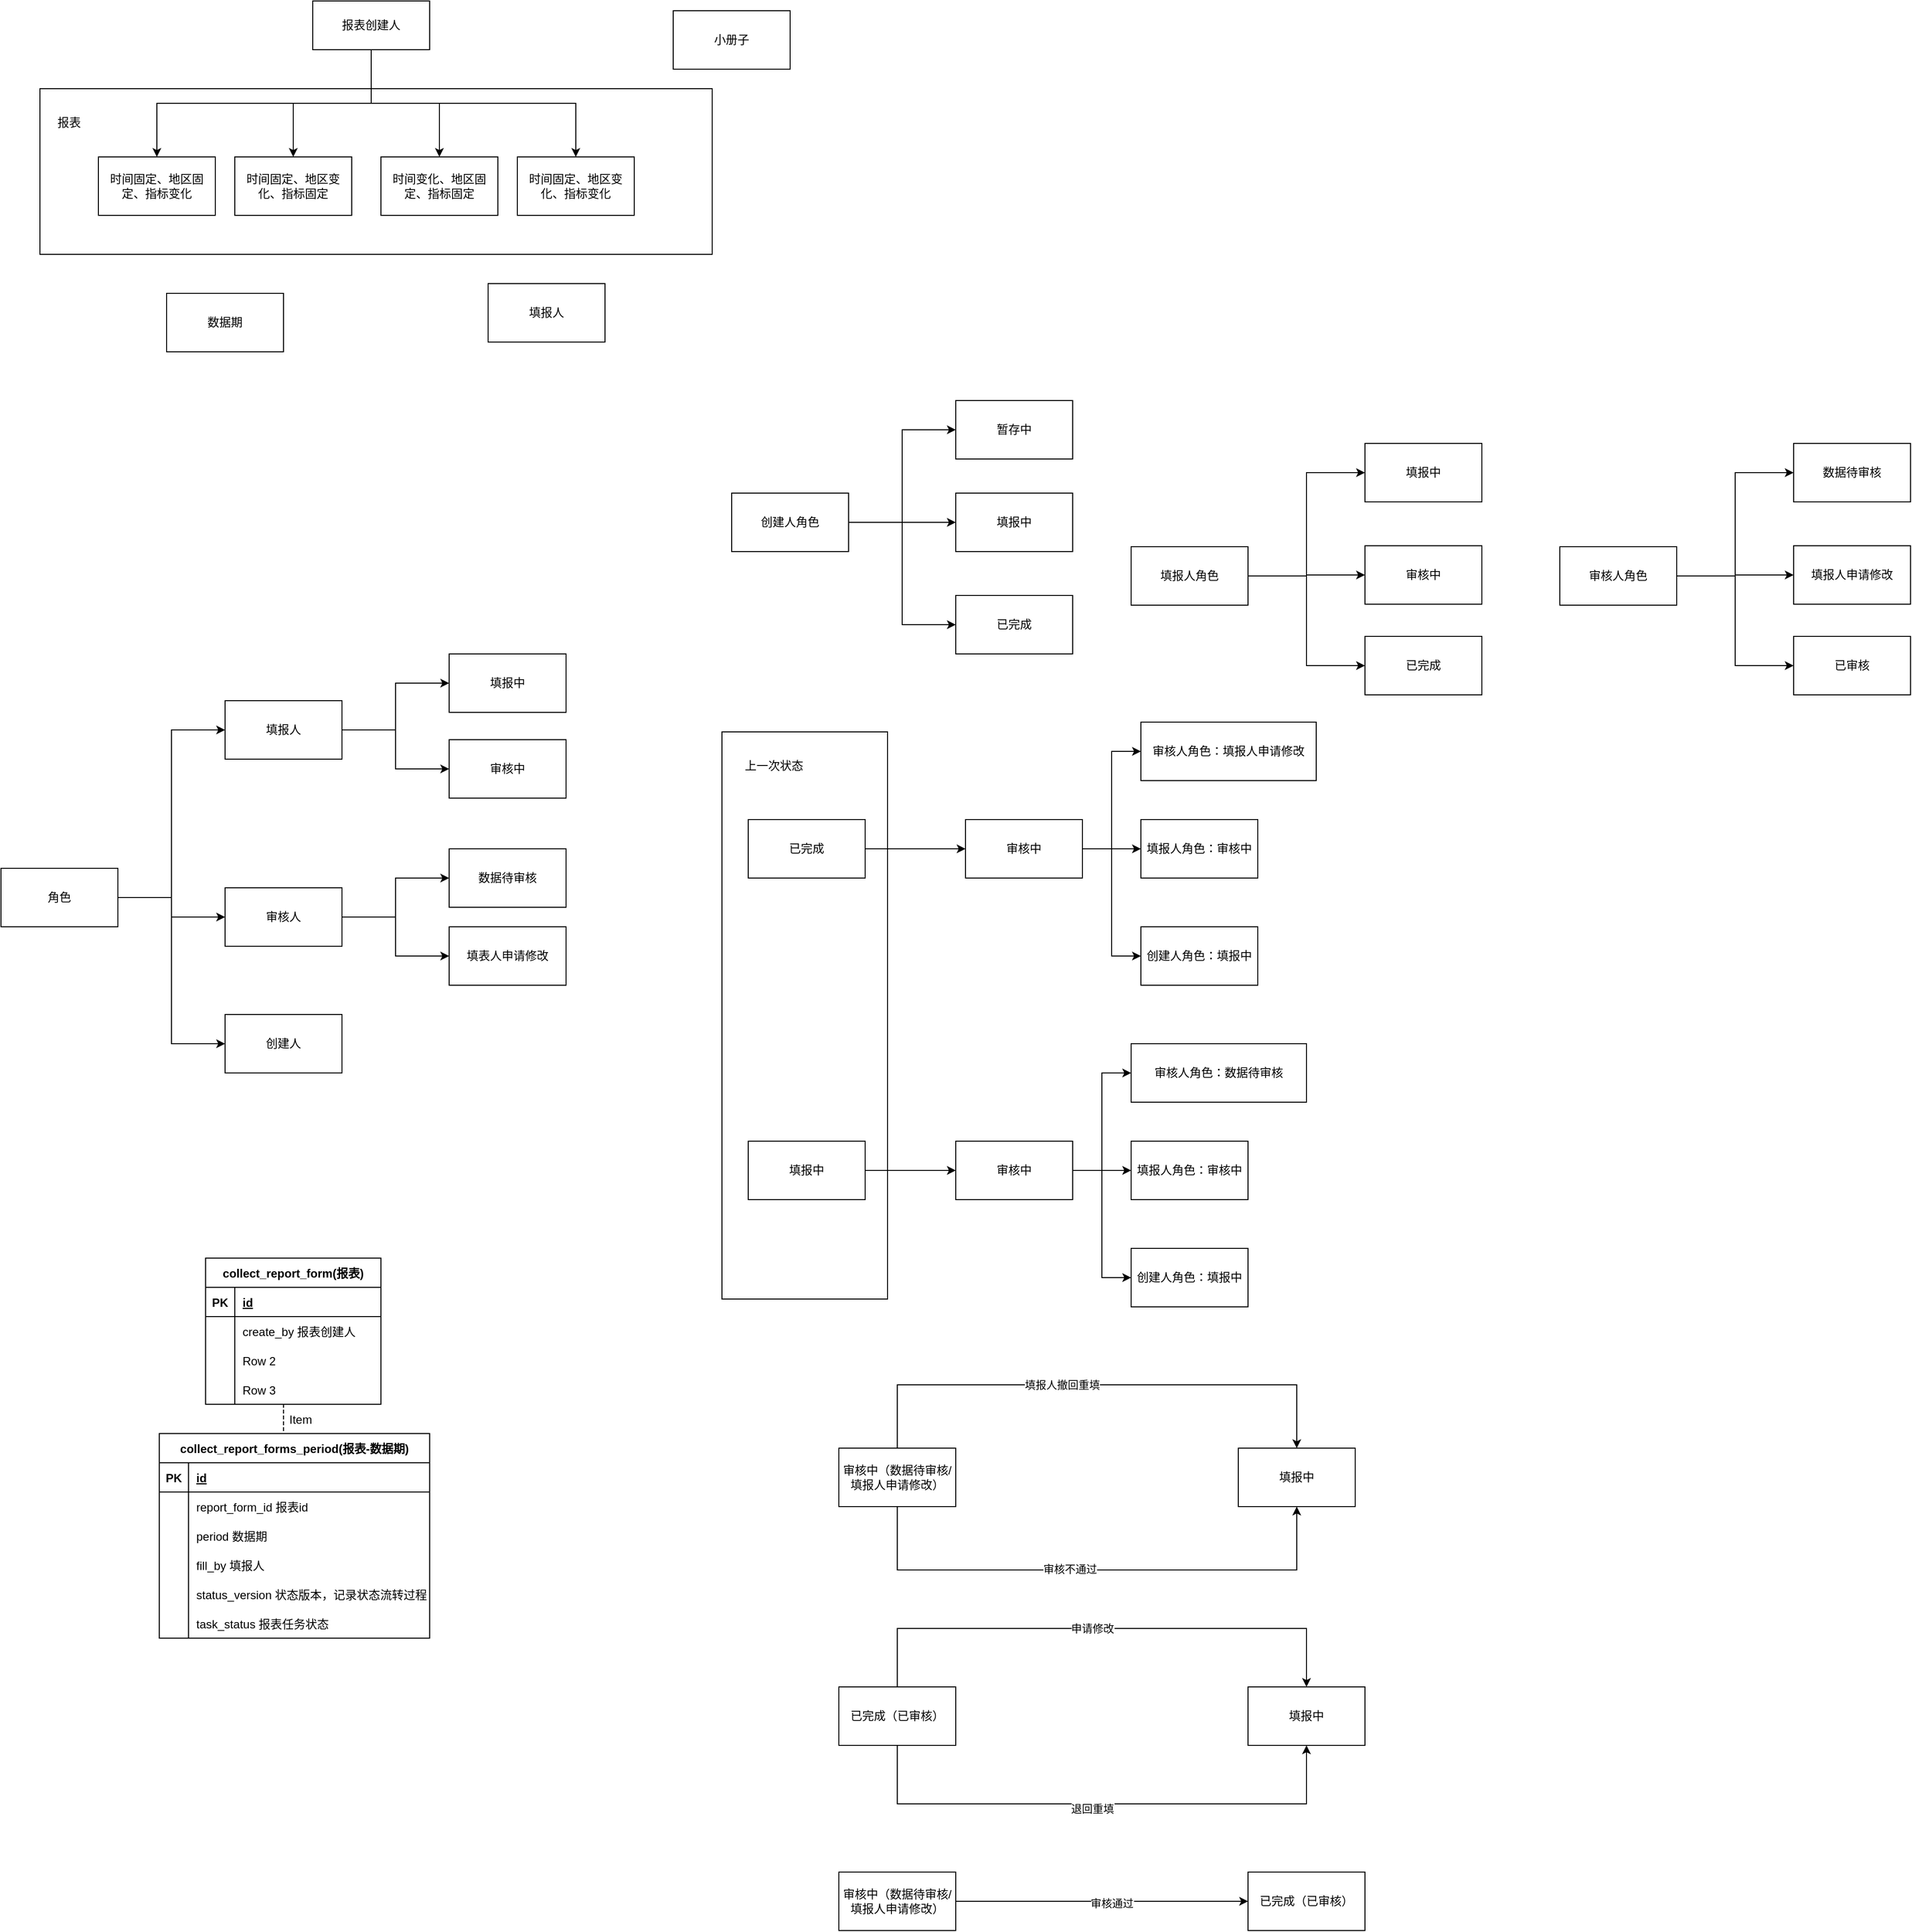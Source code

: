 <mxfile version="20.8.20" type="github">
  <diagram name="第 1 页" id="AC_TTOxGXO4v10tNwgSs">
    <mxGraphModel dx="1687" dy="833" grid="1" gridSize="10" guides="1" tooltips="1" connect="1" arrows="1" fold="1" page="1" pageScale="1" pageWidth="827" pageHeight="1169" math="0" shadow="0">
      <root>
        <mxCell id="0" />
        <mxCell id="1" parent="0" />
        <mxCell id="hjIrBYZglyVShjirUx6y-81" value="" style="rounded=0;whiteSpace=wrap;html=1;" vertex="1" parent="1">
          <mxGeometry x="750" y="800" width="170" height="582" as="geometry" />
        </mxCell>
        <mxCell id="hjIrBYZglyVShjirUx6y-15" value="" style="rounded=0;whiteSpace=wrap;html=1;" vertex="1" parent="1">
          <mxGeometry x="50" y="140" width="690" height="170" as="geometry" />
        </mxCell>
        <mxCell id="hjIrBYZglyVShjirUx6y-1" value="时间固定、地区固定、指标变化" style="rounded=0;whiteSpace=wrap;html=1;" vertex="1" parent="1">
          <mxGeometry x="110" y="210" width="120" height="60" as="geometry" />
        </mxCell>
        <mxCell id="hjIrBYZglyVShjirUx6y-2" value="填报人" style="rounded=0;whiteSpace=wrap;html=1;" vertex="1" parent="1">
          <mxGeometry x="510" y="340" width="120" height="60" as="geometry" />
        </mxCell>
        <mxCell id="hjIrBYZglyVShjirUx6y-3" value="数据期" style="rounded=0;whiteSpace=wrap;html=1;" vertex="1" parent="1">
          <mxGeometry x="180" y="350" width="120" height="60" as="geometry" />
        </mxCell>
        <mxCell id="hjIrBYZglyVShjirUx6y-4" value="小册子" style="rounded=0;whiteSpace=wrap;html=1;" vertex="1" parent="1">
          <mxGeometry x="700" y="60" width="120" height="60" as="geometry" />
        </mxCell>
        <mxCell id="hjIrBYZglyVShjirUx6y-6" style="edgeStyle=orthogonalEdgeStyle;rounded=0;orthogonalLoop=1;jettySize=auto;html=1;exitX=0.5;exitY=1;exitDx=0;exitDy=0;entryX=0.5;entryY=0;entryDx=0;entryDy=0;startArrow=none;" edge="1" parent="1" source="hjIrBYZglyVShjirUx6y-5" target="hjIrBYZglyVShjirUx6y-1">
          <mxGeometry relative="1" as="geometry">
            <mxPoint x="350" y="160" as="sourcePoint" />
          </mxGeometry>
        </mxCell>
        <mxCell id="hjIrBYZglyVShjirUx6y-10" style="edgeStyle=orthogonalEdgeStyle;rounded=0;orthogonalLoop=1;jettySize=auto;html=1;exitX=0.5;exitY=1;exitDx=0;exitDy=0;" edge="1" parent="1" source="hjIrBYZglyVShjirUx6y-5" target="hjIrBYZglyVShjirUx6y-9">
          <mxGeometry relative="1" as="geometry" />
        </mxCell>
        <mxCell id="hjIrBYZglyVShjirUx6y-13" style="edgeStyle=orthogonalEdgeStyle;rounded=0;orthogonalLoop=1;jettySize=auto;html=1;exitX=0.5;exitY=1;exitDx=0;exitDy=0;entryX=0.5;entryY=0;entryDx=0;entryDy=0;" edge="1" parent="1" source="hjIrBYZglyVShjirUx6y-5" target="hjIrBYZglyVShjirUx6y-11">
          <mxGeometry relative="1" as="geometry" />
        </mxCell>
        <mxCell id="hjIrBYZglyVShjirUx6y-14" style="edgeStyle=orthogonalEdgeStyle;rounded=0;orthogonalLoop=1;jettySize=auto;html=1;exitX=0.5;exitY=1;exitDx=0;exitDy=0;" edge="1" parent="1" source="hjIrBYZglyVShjirUx6y-5" target="hjIrBYZglyVShjirUx6y-12">
          <mxGeometry relative="1" as="geometry" />
        </mxCell>
        <mxCell id="hjIrBYZglyVShjirUx6y-5" value="报表创建人" style="rounded=0;whiteSpace=wrap;html=1;" vertex="1" parent="1">
          <mxGeometry x="330" y="50" width="120" height="50" as="geometry" />
        </mxCell>
        <mxCell id="hjIrBYZglyVShjirUx6y-9" value="时间固定、地区变化、指标固定" style="rounded=0;whiteSpace=wrap;html=1;" vertex="1" parent="1">
          <mxGeometry x="250" y="210" width="120" height="60" as="geometry" />
        </mxCell>
        <mxCell id="hjIrBYZglyVShjirUx6y-11" value="时间变化、地区固定、指标固定" style="rounded=0;whiteSpace=wrap;html=1;" vertex="1" parent="1">
          <mxGeometry x="400" y="210" width="120" height="60" as="geometry" />
        </mxCell>
        <mxCell id="hjIrBYZglyVShjirUx6y-12" value="时间固定、地区变化、指标变化" style="rounded=0;whiteSpace=wrap;html=1;" vertex="1" parent="1">
          <mxGeometry x="540" y="210" width="120" height="60" as="geometry" />
        </mxCell>
        <mxCell id="hjIrBYZglyVShjirUx6y-16" value="报表" style="text;html=1;strokeColor=none;fillColor=none;align=center;verticalAlign=middle;whiteSpace=wrap;rounded=0;" vertex="1" parent="1">
          <mxGeometry x="50" y="160" width="60" height="30" as="geometry" />
        </mxCell>
        <mxCell id="hjIrBYZglyVShjirUx6y-28" style="edgeStyle=orthogonalEdgeStyle;rounded=0;orthogonalLoop=1;jettySize=auto;html=1;exitX=1;exitY=0.5;exitDx=0;exitDy=0;entryX=0;entryY=0.5;entryDx=0;entryDy=0;" edge="1" parent="1" source="hjIrBYZglyVShjirUx6y-17" target="hjIrBYZglyVShjirUx6y-26">
          <mxGeometry relative="1" as="geometry" />
        </mxCell>
        <mxCell id="hjIrBYZglyVShjirUx6y-29" style="edgeStyle=orthogonalEdgeStyle;rounded=0;orthogonalLoop=1;jettySize=auto;html=1;exitX=1;exitY=0.5;exitDx=0;exitDy=0;" edge="1" parent="1" source="hjIrBYZglyVShjirUx6y-17" target="hjIrBYZglyVShjirUx6y-27">
          <mxGeometry relative="1" as="geometry" />
        </mxCell>
        <mxCell id="hjIrBYZglyVShjirUx6y-17" value="填报人" style="rounded=0;whiteSpace=wrap;html=1;" vertex="1" parent="1">
          <mxGeometry x="240" y="768" width="120" height="60" as="geometry" />
        </mxCell>
        <mxCell id="hjIrBYZglyVShjirUx6y-20" style="edgeStyle=orthogonalEdgeStyle;rounded=0;orthogonalLoop=1;jettySize=auto;html=1;exitX=1;exitY=0.5;exitDx=0;exitDy=0;entryX=0;entryY=0.5;entryDx=0;entryDy=0;" edge="1" parent="1" source="hjIrBYZglyVShjirUx6y-19" target="hjIrBYZglyVShjirUx6y-17">
          <mxGeometry relative="1" as="geometry" />
        </mxCell>
        <mxCell id="hjIrBYZglyVShjirUx6y-21" style="edgeStyle=orthogonalEdgeStyle;rounded=0;orthogonalLoop=1;jettySize=auto;html=1;exitX=1;exitY=0.5;exitDx=0;exitDy=0;entryX=0;entryY=0.5;entryDx=0;entryDy=0;" edge="1" parent="1" source="hjIrBYZglyVShjirUx6y-19" target="hjIrBYZglyVShjirUx6y-22">
          <mxGeometry relative="1" as="geometry">
            <mxPoint x="240" y="880" as="targetPoint" />
          </mxGeometry>
        </mxCell>
        <mxCell id="hjIrBYZglyVShjirUx6y-24" style="edgeStyle=orthogonalEdgeStyle;rounded=0;orthogonalLoop=1;jettySize=auto;html=1;exitX=1;exitY=0.5;exitDx=0;exitDy=0;entryX=0;entryY=0.5;entryDx=0;entryDy=0;" edge="1" parent="1" source="hjIrBYZglyVShjirUx6y-19" target="hjIrBYZglyVShjirUx6y-23">
          <mxGeometry relative="1" as="geometry" />
        </mxCell>
        <mxCell id="hjIrBYZglyVShjirUx6y-19" value="角色" style="rounded=0;whiteSpace=wrap;html=1;" vertex="1" parent="1">
          <mxGeometry x="10" y="940" width="120" height="60" as="geometry" />
        </mxCell>
        <mxCell id="hjIrBYZglyVShjirUx6y-32" style="edgeStyle=orthogonalEdgeStyle;rounded=0;orthogonalLoop=1;jettySize=auto;html=1;exitX=1;exitY=0.5;exitDx=0;exitDy=0;entryX=0;entryY=0.5;entryDx=0;entryDy=0;" edge="1" parent="1" source="hjIrBYZglyVShjirUx6y-22" target="hjIrBYZglyVShjirUx6y-30">
          <mxGeometry relative="1" as="geometry" />
        </mxCell>
        <mxCell id="hjIrBYZglyVShjirUx6y-33" style="edgeStyle=orthogonalEdgeStyle;rounded=0;orthogonalLoop=1;jettySize=auto;html=1;exitX=1;exitY=0.5;exitDx=0;exitDy=0;entryX=0;entryY=0.5;entryDx=0;entryDy=0;" edge="1" parent="1" source="hjIrBYZglyVShjirUx6y-22" target="hjIrBYZglyVShjirUx6y-31">
          <mxGeometry relative="1" as="geometry" />
        </mxCell>
        <mxCell id="hjIrBYZglyVShjirUx6y-22" value="审核人" style="rounded=0;whiteSpace=wrap;html=1;" vertex="1" parent="1">
          <mxGeometry x="240" y="960" width="120" height="60" as="geometry" />
        </mxCell>
        <mxCell id="hjIrBYZglyVShjirUx6y-23" value="创建人" style="rounded=0;whiteSpace=wrap;html=1;" vertex="1" parent="1">
          <mxGeometry x="240" y="1090" width="120" height="60" as="geometry" />
        </mxCell>
        <mxCell id="hjIrBYZglyVShjirUx6y-26" value="填报中" style="rounded=0;whiteSpace=wrap;html=1;" vertex="1" parent="1">
          <mxGeometry x="470" y="720" width="120" height="60" as="geometry" />
        </mxCell>
        <mxCell id="hjIrBYZglyVShjirUx6y-27" value="审核中" style="rounded=0;whiteSpace=wrap;html=1;" vertex="1" parent="1">
          <mxGeometry x="470" y="808" width="120" height="60" as="geometry" />
        </mxCell>
        <mxCell id="hjIrBYZglyVShjirUx6y-30" value="数据待审核" style="rounded=0;whiteSpace=wrap;html=1;" vertex="1" parent="1">
          <mxGeometry x="470" y="920" width="120" height="60" as="geometry" />
        </mxCell>
        <mxCell id="hjIrBYZglyVShjirUx6y-31" value="填表人申请修改" style="rounded=0;whiteSpace=wrap;html=1;" vertex="1" parent="1">
          <mxGeometry x="470" y="1000" width="120" height="60" as="geometry" />
        </mxCell>
        <mxCell id="hjIrBYZglyVShjirUx6y-34" value="collect_report_form(报表)" style="shape=table;startSize=30;container=1;collapsible=1;childLayout=tableLayout;fixedRows=1;rowLines=0;fontStyle=1;align=center;resizeLast=1;" vertex="1" parent="1">
          <mxGeometry x="220" y="1340" width="180" height="150" as="geometry" />
        </mxCell>
        <mxCell id="hjIrBYZglyVShjirUx6y-35" value="" style="shape=tableRow;horizontal=0;startSize=0;swimlaneHead=0;swimlaneBody=0;fillColor=none;collapsible=0;dropTarget=0;points=[[0,0.5],[1,0.5]];portConstraint=eastwest;top=0;left=0;right=0;bottom=1;" vertex="1" parent="hjIrBYZglyVShjirUx6y-34">
          <mxGeometry y="30" width="180" height="30" as="geometry" />
        </mxCell>
        <mxCell id="hjIrBYZglyVShjirUx6y-36" value="PK" style="shape=partialRectangle;connectable=0;fillColor=none;top=0;left=0;bottom=0;right=0;fontStyle=1;overflow=hidden;" vertex="1" parent="hjIrBYZglyVShjirUx6y-35">
          <mxGeometry width="30" height="30" as="geometry">
            <mxRectangle width="30" height="30" as="alternateBounds" />
          </mxGeometry>
        </mxCell>
        <mxCell id="hjIrBYZglyVShjirUx6y-37" value="id" style="shape=partialRectangle;connectable=0;fillColor=none;top=0;left=0;bottom=0;right=0;align=left;spacingLeft=6;fontStyle=5;overflow=hidden;" vertex="1" parent="hjIrBYZglyVShjirUx6y-35">
          <mxGeometry x="30" width="150" height="30" as="geometry">
            <mxRectangle width="150" height="30" as="alternateBounds" />
          </mxGeometry>
        </mxCell>
        <mxCell id="hjIrBYZglyVShjirUx6y-38" value="" style="shape=tableRow;horizontal=0;startSize=0;swimlaneHead=0;swimlaneBody=0;fillColor=none;collapsible=0;dropTarget=0;points=[[0,0.5],[1,0.5]];portConstraint=eastwest;top=0;left=0;right=0;bottom=0;" vertex="1" parent="hjIrBYZglyVShjirUx6y-34">
          <mxGeometry y="60" width="180" height="30" as="geometry" />
        </mxCell>
        <mxCell id="hjIrBYZglyVShjirUx6y-39" value="" style="shape=partialRectangle;connectable=0;fillColor=none;top=0;left=0;bottom=0;right=0;editable=1;overflow=hidden;" vertex="1" parent="hjIrBYZglyVShjirUx6y-38">
          <mxGeometry width="30" height="30" as="geometry">
            <mxRectangle width="30" height="30" as="alternateBounds" />
          </mxGeometry>
        </mxCell>
        <mxCell id="hjIrBYZglyVShjirUx6y-40" value="create_by 报表创建人" style="shape=partialRectangle;connectable=0;fillColor=none;top=0;left=0;bottom=0;right=0;align=left;spacingLeft=6;overflow=hidden;" vertex="1" parent="hjIrBYZglyVShjirUx6y-38">
          <mxGeometry x="30" width="150" height="30" as="geometry">
            <mxRectangle width="150" height="30" as="alternateBounds" />
          </mxGeometry>
        </mxCell>
        <mxCell id="hjIrBYZglyVShjirUx6y-41" value="" style="shape=tableRow;horizontal=0;startSize=0;swimlaneHead=0;swimlaneBody=0;fillColor=none;collapsible=0;dropTarget=0;points=[[0,0.5],[1,0.5]];portConstraint=eastwest;top=0;left=0;right=0;bottom=0;" vertex="1" parent="hjIrBYZglyVShjirUx6y-34">
          <mxGeometry y="90" width="180" height="30" as="geometry" />
        </mxCell>
        <mxCell id="hjIrBYZglyVShjirUx6y-42" value="" style="shape=partialRectangle;connectable=0;fillColor=none;top=0;left=0;bottom=0;right=0;editable=1;overflow=hidden;" vertex="1" parent="hjIrBYZglyVShjirUx6y-41">
          <mxGeometry width="30" height="30" as="geometry">
            <mxRectangle width="30" height="30" as="alternateBounds" />
          </mxGeometry>
        </mxCell>
        <mxCell id="hjIrBYZglyVShjirUx6y-43" value="Row 2" style="shape=partialRectangle;connectable=0;fillColor=none;top=0;left=0;bottom=0;right=0;align=left;spacingLeft=6;overflow=hidden;" vertex="1" parent="hjIrBYZglyVShjirUx6y-41">
          <mxGeometry x="30" width="150" height="30" as="geometry">
            <mxRectangle width="150" height="30" as="alternateBounds" />
          </mxGeometry>
        </mxCell>
        <mxCell id="hjIrBYZglyVShjirUx6y-44" value="" style="shape=tableRow;horizontal=0;startSize=0;swimlaneHead=0;swimlaneBody=0;fillColor=none;collapsible=0;dropTarget=0;points=[[0,0.5],[1,0.5]];portConstraint=eastwest;top=0;left=0;right=0;bottom=0;" vertex="1" parent="hjIrBYZglyVShjirUx6y-34">
          <mxGeometry y="120" width="180" height="30" as="geometry" />
        </mxCell>
        <mxCell id="hjIrBYZglyVShjirUx6y-45" value="" style="shape=partialRectangle;connectable=0;fillColor=none;top=0;left=0;bottom=0;right=0;editable=1;overflow=hidden;" vertex="1" parent="hjIrBYZglyVShjirUx6y-44">
          <mxGeometry width="30" height="30" as="geometry">
            <mxRectangle width="30" height="30" as="alternateBounds" />
          </mxGeometry>
        </mxCell>
        <mxCell id="hjIrBYZglyVShjirUx6y-46" value="Row 3" style="shape=partialRectangle;connectable=0;fillColor=none;top=0;left=0;bottom=0;right=0;align=left;spacingLeft=6;overflow=hidden;" vertex="1" parent="hjIrBYZglyVShjirUx6y-44">
          <mxGeometry x="30" width="150" height="30" as="geometry">
            <mxRectangle width="150" height="30" as="alternateBounds" />
          </mxGeometry>
        </mxCell>
        <mxCell id="hjIrBYZglyVShjirUx6y-47" value="collect_report_forms_period(报表-数据期)" style="shape=table;startSize=30;container=1;collapsible=1;childLayout=tableLayout;fixedRows=1;rowLines=0;fontStyle=1;align=center;resizeLast=1;" vertex="1" parent="1">
          <mxGeometry x="172.5" y="1520" width="277.5" height="210" as="geometry" />
        </mxCell>
        <mxCell id="hjIrBYZglyVShjirUx6y-48" value="" style="shape=tableRow;horizontal=0;startSize=0;swimlaneHead=0;swimlaneBody=0;fillColor=none;collapsible=0;dropTarget=0;points=[[0,0.5],[1,0.5]];portConstraint=eastwest;top=0;left=0;right=0;bottom=1;" vertex="1" parent="hjIrBYZglyVShjirUx6y-47">
          <mxGeometry y="30" width="277.5" height="30" as="geometry" />
        </mxCell>
        <mxCell id="hjIrBYZglyVShjirUx6y-49" value="PK" style="shape=partialRectangle;connectable=0;fillColor=none;top=0;left=0;bottom=0;right=0;fontStyle=1;overflow=hidden;" vertex="1" parent="hjIrBYZglyVShjirUx6y-48">
          <mxGeometry width="30" height="30" as="geometry">
            <mxRectangle width="30" height="30" as="alternateBounds" />
          </mxGeometry>
        </mxCell>
        <mxCell id="hjIrBYZglyVShjirUx6y-50" value="id" style="shape=partialRectangle;connectable=0;fillColor=none;top=0;left=0;bottom=0;right=0;align=left;spacingLeft=6;fontStyle=5;overflow=hidden;" vertex="1" parent="hjIrBYZglyVShjirUx6y-48">
          <mxGeometry x="30" width="247.5" height="30" as="geometry">
            <mxRectangle width="247.5" height="30" as="alternateBounds" />
          </mxGeometry>
        </mxCell>
        <mxCell id="hjIrBYZglyVShjirUx6y-51" value="" style="shape=tableRow;horizontal=0;startSize=0;swimlaneHead=0;swimlaneBody=0;fillColor=none;collapsible=0;dropTarget=0;points=[[0,0.5],[1,0.5]];portConstraint=eastwest;top=0;left=0;right=0;bottom=0;" vertex="1" parent="hjIrBYZglyVShjirUx6y-47">
          <mxGeometry y="60" width="277.5" height="30" as="geometry" />
        </mxCell>
        <mxCell id="hjIrBYZglyVShjirUx6y-52" value="" style="shape=partialRectangle;connectable=0;fillColor=none;top=0;left=0;bottom=0;right=0;editable=1;overflow=hidden;" vertex="1" parent="hjIrBYZglyVShjirUx6y-51">
          <mxGeometry width="30" height="30" as="geometry">
            <mxRectangle width="30" height="30" as="alternateBounds" />
          </mxGeometry>
        </mxCell>
        <mxCell id="hjIrBYZglyVShjirUx6y-53" value="report_form_id 报表id" style="shape=partialRectangle;connectable=0;fillColor=none;top=0;left=0;bottom=0;right=0;align=left;spacingLeft=6;overflow=hidden;" vertex="1" parent="hjIrBYZglyVShjirUx6y-51">
          <mxGeometry x="30" width="247.5" height="30" as="geometry">
            <mxRectangle width="247.5" height="30" as="alternateBounds" />
          </mxGeometry>
        </mxCell>
        <mxCell id="hjIrBYZglyVShjirUx6y-54" value="" style="shape=tableRow;horizontal=0;startSize=0;swimlaneHead=0;swimlaneBody=0;fillColor=none;collapsible=0;dropTarget=0;points=[[0,0.5],[1,0.5]];portConstraint=eastwest;top=0;left=0;right=0;bottom=0;" vertex="1" parent="hjIrBYZglyVShjirUx6y-47">
          <mxGeometry y="90" width="277.5" height="30" as="geometry" />
        </mxCell>
        <mxCell id="hjIrBYZglyVShjirUx6y-55" value="" style="shape=partialRectangle;connectable=0;fillColor=none;top=0;left=0;bottom=0;right=0;editable=1;overflow=hidden;" vertex="1" parent="hjIrBYZglyVShjirUx6y-54">
          <mxGeometry width="30" height="30" as="geometry">
            <mxRectangle width="30" height="30" as="alternateBounds" />
          </mxGeometry>
        </mxCell>
        <mxCell id="hjIrBYZglyVShjirUx6y-56" value="period 数据期" style="shape=partialRectangle;connectable=0;fillColor=none;top=0;left=0;bottom=0;right=0;align=left;spacingLeft=6;overflow=hidden;" vertex="1" parent="hjIrBYZglyVShjirUx6y-54">
          <mxGeometry x="30" width="247.5" height="30" as="geometry">
            <mxRectangle width="247.5" height="30" as="alternateBounds" />
          </mxGeometry>
        </mxCell>
        <mxCell id="hjIrBYZglyVShjirUx6y-57" value="" style="shape=tableRow;horizontal=0;startSize=0;swimlaneHead=0;swimlaneBody=0;fillColor=none;collapsible=0;dropTarget=0;points=[[0,0.5],[1,0.5]];portConstraint=eastwest;top=0;left=0;right=0;bottom=0;" vertex="1" parent="hjIrBYZglyVShjirUx6y-47">
          <mxGeometry y="120" width="277.5" height="30" as="geometry" />
        </mxCell>
        <mxCell id="hjIrBYZglyVShjirUx6y-58" value="" style="shape=partialRectangle;connectable=0;fillColor=none;top=0;left=0;bottom=0;right=0;editable=1;overflow=hidden;" vertex="1" parent="hjIrBYZglyVShjirUx6y-57">
          <mxGeometry width="30" height="30" as="geometry">
            <mxRectangle width="30" height="30" as="alternateBounds" />
          </mxGeometry>
        </mxCell>
        <mxCell id="hjIrBYZglyVShjirUx6y-59" value="fill_by 填报人" style="shape=partialRectangle;connectable=0;fillColor=none;top=0;left=0;bottom=0;right=0;align=left;spacingLeft=6;overflow=hidden;" vertex="1" parent="hjIrBYZglyVShjirUx6y-57">
          <mxGeometry x="30" width="247.5" height="30" as="geometry">
            <mxRectangle width="247.5" height="30" as="alternateBounds" />
          </mxGeometry>
        </mxCell>
        <mxCell id="hjIrBYZglyVShjirUx6y-88" value="" style="shape=tableRow;horizontal=0;startSize=0;swimlaneHead=0;swimlaneBody=0;fillColor=none;collapsible=0;dropTarget=0;points=[[0,0.5],[1,0.5]];portConstraint=eastwest;top=0;left=0;right=0;bottom=0;" vertex="1" parent="hjIrBYZglyVShjirUx6y-47">
          <mxGeometry y="150" width="277.5" height="30" as="geometry" />
        </mxCell>
        <mxCell id="hjIrBYZglyVShjirUx6y-89" value="" style="shape=partialRectangle;connectable=0;fillColor=none;top=0;left=0;bottom=0;right=0;editable=1;overflow=hidden;" vertex="1" parent="hjIrBYZglyVShjirUx6y-88">
          <mxGeometry width="30" height="30" as="geometry">
            <mxRectangle width="30" height="30" as="alternateBounds" />
          </mxGeometry>
        </mxCell>
        <mxCell id="hjIrBYZglyVShjirUx6y-90" value="status_version 状态版本，记录状态流转过程" style="shape=partialRectangle;connectable=0;fillColor=none;top=0;left=0;bottom=0;right=0;align=left;spacingLeft=6;overflow=hidden;" vertex="1" parent="hjIrBYZglyVShjirUx6y-88">
          <mxGeometry x="30" width="247.5" height="30" as="geometry">
            <mxRectangle width="247.5" height="30" as="alternateBounds" />
          </mxGeometry>
        </mxCell>
        <mxCell id="hjIrBYZglyVShjirUx6y-91" value="" style="shape=tableRow;horizontal=0;startSize=0;swimlaneHead=0;swimlaneBody=0;fillColor=none;collapsible=0;dropTarget=0;points=[[0,0.5],[1,0.5]];portConstraint=eastwest;top=0;left=0;right=0;bottom=0;" vertex="1" parent="hjIrBYZglyVShjirUx6y-47">
          <mxGeometry y="180" width="277.5" height="30" as="geometry" />
        </mxCell>
        <mxCell id="hjIrBYZglyVShjirUx6y-92" value="" style="shape=partialRectangle;connectable=0;fillColor=none;top=0;left=0;bottom=0;right=0;editable=1;overflow=hidden;" vertex="1" parent="hjIrBYZglyVShjirUx6y-91">
          <mxGeometry width="30" height="30" as="geometry">
            <mxRectangle width="30" height="30" as="alternateBounds" />
          </mxGeometry>
        </mxCell>
        <mxCell id="hjIrBYZglyVShjirUx6y-93" value="task_status 报表任务状态" style="shape=partialRectangle;connectable=0;fillColor=none;top=0;left=0;bottom=0;right=0;align=left;spacingLeft=6;overflow=hidden;" vertex="1" parent="hjIrBYZglyVShjirUx6y-91">
          <mxGeometry x="30" width="247.5" height="30" as="geometry">
            <mxRectangle width="247.5" height="30" as="alternateBounds" />
          </mxGeometry>
        </mxCell>
        <mxCell id="hjIrBYZglyVShjirUx6y-60" value="Item" style="shape=partialRectangle;fillColor=none;align=left;verticalAlign=middle;strokeColor=none;spacingLeft=34;rotatable=0;points=[[0,0.5],[1,0.5]];portConstraint=eastwest;dropTarget=0;" vertex="1" parent="1">
          <mxGeometry x="270" y="1490" width="90" height="30" as="geometry" />
        </mxCell>
        <mxCell id="hjIrBYZglyVShjirUx6y-61" value="" style="shape=partialRectangle;top=0;left=0;bottom=0;fillColor=none;stokeWidth=1;dashed=1;align=left;verticalAlign=middle;spacingLeft=4;spacingRight=4;overflow=hidden;rotatable=0;points=[];portConstraint=eastwest;part=1;" vertex="1" connectable="0" parent="hjIrBYZglyVShjirUx6y-60">
          <mxGeometry width="30" height="30" as="geometry" />
        </mxCell>
        <mxCell id="hjIrBYZglyVShjirUx6y-65" style="edgeStyle=orthogonalEdgeStyle;rounded=0;orthogonalLoop=1;jettySize=auto;html=1;exitX=1;exitY=0.5;exitDx=0;exitDy=0;entryX=0;entryY=0.5;entryDx=0;entryDy=0;" edge="1" parent="1" source="hjIrBYZglyVShjirUx6y-62" target="hjIrBYZglyVShjirUx6y-63">
          <mxGeometry relative="1" as="geometry" />
        </mxCell>
        <mxCell id="hjIrBYZglyVShjirUx6y-66" style="edgeStyle=orthogonalEdgeStyle;rounded=0;orthogonalLoop=1;jettySize=auto;html=1;exitX=1;exitY=0.5;exitDx=0;exitDy=0;entryX=0;entryY=0.5;entryDx=0;entryDy=0;" edge="1" parent="1" source="hjIrBYZglyVShjirUx6y-62" target="hjIrBYZglyVShjirUx6y-64">
          <mxGeometry relative="1" as="geometry" />
        </mxCell>
        <mxCell id="hjIrBYZglyVShjirUx6y-68" style="edgeStyle=orthogonalEdgeStyle;rounded=0;orthogonalLoop=1;jettySize=auto;html=1;exitX=1;exitY=0.5;exitDx=0;exitDy=0;entryX=0;entryY=0.5;entryDx=0;entryDy=0;" edge="1" parent="1" source="hjIrBYZglyVShjirUx6y-62" target="hjIrBYZglyVShjirUx6y-67">
          <mxGeometry relative="1" as="geometry" />
        </mxCell>
        <mxCell id="hjIrBYZglyVShjirUx6y-62" value="审核中" style="rounded=0;whiteSpace=wrap;html=1;" vertex="1" parent="1">
          <mxGeometry x="1000" y="890" width="120" height="60" as="geometry" />
        </mxCell>
        <mxCell id="hjIrBYZglyVShjirUx6y-63" value="审核人角色：填报人申请修改" style="rounded=0;whiteSpace=wrap;html=1;" vertex="1" parent="1">
          <mxGeometry x="1180" y="790" width="180" height="60" as="geometry" />
        </mxCell>
        <mxCell id="hjIrBYZglyVShjirUx6y-64" value="填报人角色：审核中" style="rounded=0;whiteSpace=wrap;html=1;" vertex="1" parent="1">
          <mxGeometry x="1180" y="890" width="120" height="60" as="geometry" />
        </mxCell>
        <mxCell id="hjIrBYZglyVShjirUx6y-67" value="创建人角色：填报中" style="rounded=0;whiteSpace=wrap;html=1;" vertex="1" parent="1">
          <mxGeometry x="1180" y="1000" width="120" height="60" as="geometry" />
        </mxCell>
        <mxCell id="hjIrBYZglyVShjirUx6y-72" style="edgeStyle=orthogonalEdgeStyle;rounded=0;orthogonalLoop=1;jettySize=auto;html=1;exitX=1;exitY=0.5;exitDx=0;exitDy=0;entryX=0;entryY=0.5;entryDx=0;entryDy=0;" edge="1" parent="1" source="hjIrBYZglyVShjirUx6y-69" target="hjIrBYZglyVShjirUx6y-70">
          <mxGeometry relative="1" as="geometry" />
        </mxCell>
        <mxCell id="hjIrBYZglyVShjirUx6y-73" style="edgeStyle=orthogonalEdgeStyle;rounded=0;orthogonalLoop=1;jettySize=auto;html=1;exitX=1;exitY=0.5;exitDx=0;exitDy=0;entryX=0;entryY=0.5;entryDx=0;entryDy=0;" edge="1" parent="1" source="hjIrBYZglyVShjirUx6y-69" target="hjIrBYZglyVShjirUx6y-71">
          <mxGeometry relative="1" as="geometry" />
        </mxCell>
        <mxCell id="hjIrBYZglyVShjirUx6y-128" style="edgeStyle=orthogonalEdgeStyle;rounded=0;orthogonalLoop=1;jettySize=auto;html=1;exitX=1;exitY=0.5;exitDx=0;exitDy=0;entryX=0;entryY=0.5;entryDx=0;entryDy=0;" edge="1" parent="1" source="hjIrBYZglyVShjirUx6y-69" target="hjIrBYZglyVShjirUx6y-127">
          <mxGeometry relative="1" as="geometry" />
        </mxCell>
        <mxCell id="hjIrBYZglyVShjirUx6y-69" value="创建人角色" style="rounded=0;whiteSpace=wrap;html=1;" vertex="1" parent="1">
          <mxGeometry x="760" y="555" width="120" height="60" as="geometry" />
        </mxCell>
        <mxCell id="hjIrBYZglyVShjirUx6y-70" value="填报中" style="rounded=0;whiteSpace=wrap;html=1;" vertex="1" parent="1">
          <mxGeometry x="990" y="555" width="120" height="60" as="geometry" />
        </mxCell>
        <mxCell id="hjIrBYZglyVShjirUx6y-71" value="已完成" style="rounded=0;whiteSpace=wrap;html=1;" vertex="1" parent="1">
          <mxGeometry x="990" y="660" width="120" height="60" as="geometry" />
        </mxCell>
        <mxCell id="hjIrBYZglyVShjirUx6y-74" style="edgeStyle=orthogonalEdgeStyle;rounded=0;orthogonalLoop=1;jettySize=auto;html=1;exitX=1;exitY=0.5;exitDx=0;exitDy=0;entryX=0;entryY=0.5;entryDx=0;entryDy=0;" edge="1" parent="1" source="hjIrBYZglyVShjirUx6y-77" target="hjIrBYZglyVShjirUx6y-78">
          <mxGeometry relative="1" as="geometry" />
        </mxCell>
        <mxCell id="hjIrBYZglyVShjirUx6y-75" style="edgeStyle=orthogonalEdgeStyle;rounded=0;orthogonalLoop=1;jettySize=auto;html=1;exitX=1;exitY=0.5;exitDx=0;exitDy=0;entryX=0;entryY=0.5;entryDx=0;entryDy=0;" edge="1" parent="1" source="hjIrBYZglyVShjirUx6y-77" target="hjIrBYZglyVShjirUx6y-79">
          <mxGeometry relative="1" as="geometry" />
        </mxCell>
        <mxCell id="hjIrBYZglyVShjirUx6y-76" style="edgeStyle=orthogonalEdgeStyle;rounded=0;orthogonalLoop=1;jettySize=auto;html=1;exitX=1;exitY=0.5;exitDx=0;exitDy=0;entryX=0;entryY=0.5;entryDx=0;entryDy=0;" edge="1" parent="1" source="hjIrBYZglyVShjirUx6y-77" target="hjIrBYZglyVShjirUx6y-80">
          <mxGeometry relative="1" as="geometry" />
        </mxCell>
        <mxCell id="hjIrBYZglyVShjirUx6y-77" value="审核中" style="rounded=0;whiteSpace=wrap;html=1;" vertex="1" parent="1">
          <mxGeometry x="990" y="1220" width="120" height="60" as="geometry" />
        </mxCell>
        <mxCell id="hjIrBYZglyVShjirUx6y-78" value="审核人角色：数据待审核" style="rounded=0;whiteSpace=wrap;html=1;" vertex="1" parent="1">
          <mxGeometry x="1170" y="1120" width="180" height="60" as="geometry" />
        </mxCell>
        <mxCell id="hjIrBYZglyVShjirUx6y-79" value="填报人角色：审核中" style="rounded=0;whiteSpace=wrap;html=1;" vertex="1" parent="1">
          <mxGeometry x="1170" y="1220" width="120" height="60" as="geometry" />
        </mxCell>
        <mxCell id="hjIrBYZglyVShjirUx6y-80" value="创建人角色：填报中" style="rounded=0;whiteSpace=wrap;html=1;" vertex="1" parent="1">
          <mxGeometry x="1170" y="1330" width="120" height="60" as="geometry" />
        </mxCell>
        <mxCell id="hjIrBYZglyVShjirUx6y-83" style="edgeStyle=orthogonalEdgeStyle;rounded=0;orthogonalLoop=1;jettySize=auto;html=1;exitX=1;exitY=0.5;exitDx=0;exitDy=0;entryX=0;entryY=0.5;entryDx=0;entryDy=0;" edge="1" parent="1" source="hjIrBYZglyVShjirUx6y-82" target="hjIrBYZglyVShjirUx6y-62">
          <mxGeometry relative="1" as="geometry" />
        </mxCell>
        <mxCell id="hjIrBYZglyVShjirUx6y-82" value="已完成" style="rounded=0;whiteSpace=wrap;html=1;" vertex="1" parent="1">
          <mxGeometry x="777" y="890" width="120" height="60" as="geometry" />
        </mxCell>
        <mxCell id="hjIrBYZglyVShjirUx6y-84" value="上一次状态" style="text;html=1;strokeColor=none;fillColor=none;align=center;verticalAlign=middle;whiteSpace=wrap;rounded=0;" vertex="1" parent="1">
          <mxGeometry x="767" y="820" width="73" height="30" as="geometry" />
        </mxCell>
        <mxCell id="hjIrBYZglyVShjirUx6y-86" style="edgeStyle=orthogonalEdgeStyle;rounded=0;orthogonalLoop=1;jettySize=auto;html=1;exitX=1;exitY=0.5;exitDx=0;exitDy=0;entryX=0;entryY=0.5;entryDx=0;entryDy=0;" edge="1" parent="1" source="hjIrBYZglyVShjirUx6y-85" target="hjIrBYZglyVShjirUx6y-77">
          <mxGeometry relative="1" as="geometry" />
        </mxCell>
        <mxCell id="hjIrBYZglyVShjirUx6y-85" value="填报中" style="rounded=0;whiteSpace=wrap;html=1;" vertex="1" parent="1">
          <mxGeometry x="777" y="1220" width="120" height="60" as="geometry" />
        </mxCell>
        <mxCell id="hjIrBYZglyVShjirUx6y-97" style="edgeStyle=orthogonalEdgeStyle;rounded=0;orthogonalLoop=1;jettySize=auto;html=1;exitX=0.5;exitY=0;exitDx=0;exitDy=0;entryX=0.5;entryY=0;entryDx=0;entryDy=0;" edge="1" parent="1" source="hjIrBYZglyVShjirUx6y-94" target="hjIrBYZglyVShjirUx6y-95">
          <mxGeometry relative="1" as="geometry">
            <Array as="points">
              <mxPoint x="930" y="1470" />
              <mxPoint x="1340" y="1470" />
            </Array>
          </mxGeometry>
        </mxCell>
        <mxCell id="hjIrBYZglyVShjirUx6y-98" value="填报人撤回重填" style="edgeLabel;html=1;align=center;verticalAlign=middle;resizable=0;points=[];" vertex="1" connectable="0" parent="hjIrBYZglyVShjirUx6y-97">
          <mxGeometry x="-0.168" y="-4" relative="1" as="geometry">
            <mxPoint x="9" y="-4" as="offset" />
          </mxGeometry>
        </mxCell>
        <mxCell id="hjIrBYZglyVShjirUx6y-116" style="edgeStyle=orthogonalEdgeStyle;rounded=0;orthogonalLoop=1;jettySize=auto;html=1;exitX=0.5;exitY=1;exitDx=0;exitDy=0;entryX=0.5;entryY=1;entryDx=0;entryDy=0;" edge="1" parent="1" source="hjIrBYZglyVShjirUx6y-94" target="hjIrBYZglyVShjirUx6y-95">
          <mxGeometry relative="1" as="geometry">
            <Array as="points">
              <mxPoint x="930" y="1660" />
              <mxPoint x="1340" y="1660" />
            </Array>
          </mxGeometry>
        </mxCell>
        <mxCell id="hjIrBYZglyVShjirUx6y-117" value="审核不通过" style="edgeLabel;html=1;align=center;verticalAlign=middle;resizable=0;points=[];" vertex="1" connectable="0" parent="hjIrBYZglyVShjirUx6y-116">
          <mxGeometry x="-0.103" y="1" relative="1" as="geometry">
            <mxPoint as="offset" />
          </mxGeometry>
        </mxCell>
        <mxCell id="hjIrBYZglyVShjirUx6y-94" value="审核中（数据待审核/填报人申请修改）" style="rounded=0;whiteSpace=wrap;html=1;" vertex="1" parent="1">
          <mxGeometry x="870" y="1535" width="120" height="60" as="geometry" />
        </mxCell>
        <mxCell id="hjIrBYZglyVShjirUx6y-95" value="填报中" style="rounded=0;whiteSpace=wrap;html=1;" vertex="1" parent="1">
          <mxGeometry x="1280" y="1535" width="120" height="60" as="geometry" />
        </mxCell>
        <mxCell id="hjIrBYZglyVShjirUx6y-119" style="edgeStyle=orthogonalEdgeStyle;rounded=0;orthogonalLoop=1;jettySize=auto;html=1;exitX=0.5;exitY=0;exitDx=0;exitDy=0;entryX=0.5;entryY=0;entryDx=0;entryDy=0;" edge="1" parent="1" source="hjIrBYZglyVShjirUx6y-101" target="hjIrBYZglyVShjirUx6y-118">
          <mxGeometry relative="1" as="geometry">
            <Array as="points">
              <mxPoint x="930" y="1720" />
              <mxPoint x="1350" y="1720" />
            </Array>
          </mxGeometry>
        </mxCell>
        <mxCell id="hjIrBYZglyVShjirUx6y-120" value="申请修改" style="edgeLabel;html=1;align=center;verticalAlign=middle;resizable=0;points=[];" vertex="1" connectable="0" parent="hjIrBYZglyVShjirUx6y-119">
          <mxGeometry x="0.067" relative="1" as="geometry">
            <mxPoint x="-28" as="offset" />
          </mxGeometry>
        </mxCell>
        <mxCell id="hjIrBYZglyVShjirUx6y-121" style="edgeStyle=orthogonalEdgeStyle;rounded=0;orthogonalLoop=1;jettySize=auto;html=1;exitX=0.5;exitY=1;exitDx=0;exitDy=0;entryX=0.5;entryY=1;entryDx=0;entryDy=0;" edge="1" parent="1" source="hjIrBYZglyVShjirUx6y-101" target="hjIrBYZglyVShjirUx6y-118">
          <mxGeometry relative="1" as="geometry">
            <Array as="points">
              <mxPoint x="930" y="1900" />
              <mxPoint x="1350" y="1900" />
            </Array>
          </mxGeometry>
        </mxCell>
        <mxCell id="hjIrBYZglyVShjirUx6y-122" value="退回重填" style="edgeLabel;html=1;align=center;verticalAlign=middle;resizable=0;points=[];" vertex="1" connectable="0" parent="hjIrBYZglyVShjirUx6y-121">
          <mxGeometry x="-0.118" y="-5" relative="1" as="geometry">
            <mxPoint x="22" as="offset" />
          </mxGeometry>
        </mxCell>
        <mxCell id="hjIrBYZglyVShjirUx6y-101" value="已完成（已审核）" style="rounded=0;whiteSpace=wrap;html=1;" vertex="1" parent="1">
          <mxGeometry x="870" y="1780" width="120" height="60" as="geometry" />
        </mxCell>
        <mxCell id="hjIrBYZglyVShjirUx6y-102" style="edgeStyle=orthogonalEdgeStyle;rounded=0;orthogonalLoop=1;jettySize=auto;html=1;exitX=1;exitY=0.5;exitDx=0;exitDy=0;entryX=0;entryY=0.5;entryDx=0;entryDy=0;" edge="1" parent="1" source="hjIrBYZglyVShjirUx6y-104" target="hjIrBYZglyVShjirUx6y-105">
          <mxGeometry relative="1" as="geometry" />
        </mxCell>
        <mxCell id="hjIrBYZglyVShjirUx6y-103" style="edgeStyle=orthogonalEdgeStyle;rounded=0;orthogonalLoop=1;jettySize=auto;html=1;exitX=1;exitY=0.5;exitDx=0;exitDy=0;entryX=0;entryY=0.5;entryDx=0;entryDy=0;" edge="1" parent="1" source="hjIrBYZglyVShjirUx6y-104" target="hjIrBYZglyVShjirUx6y-106">
          <mxGeometry relative="1" as="geometry" />
        </mxCell>
        <mxCell id="hjIrBYZglyVShjirUx6y-108" style="edgeStyle=orthogonalEdgeStyle;rounded=0;orthogonalLoop=1;jettySize=auto;html=1;exitX=1;exitY=0.5;exitDx=0;exitDy=0;entryX=0;entryY=0.5;entryDx=0;entryDy=0;" edge="1" parent="1" source="hjIrBYZglyVShjirUx6y-104" target="hjIrBYZglyVShjirUx6y-107">
          <mxGeometry relative="1" as="geometry" />
        </mxCell>
        <mxCell id="hjIrBYZglyVShjirUx6y-104" value="填报人角色" style="rounded=0;whiteSpace=wrap;html=1;" vertex="1" parent="1">
          <mxGeometry x="1170" y="610" width="120" height="60" as="geometry" />
        </mxCell>
        <mxCell id="hjIrBYZglyVShjirUx6y-105" value="填报中" style="rounded=0;whiteSpace=wrap;html=1;" vertex="1" parent="1">
          <mxGeometry x="1410" y="504" width="120" height="60" as="geometry" />
        </mxCell>
        <mxCell id="hjIrBYZglyVShjirUx6y-106" value="审核中" style="rounded=0;whiteSpace=wrap;html=1;" vertex="1" parent="1">
          <mxGeometry x="1410" y="609" width="120" height="60" as="geometry" />
        </mxCell>
        <mxCell id="hjIrBYZglyVShjirUx6y-107" value="已完成" style="rounded=0;whiteSpace=wrap;html=1;" vertex="1" parent="1">
          <mxGeometry x="1410" y="702" width="120" height="60" as="geometry" />
        </mxCell>
        <mxCell id="hjIrBYZglyVShjirUx6y-109" style="edgeStyle=orthogonalEdgeStyle;rounded=0;orthogonalLoop=1;jettySize=auto;html=1;exitX=1;exitY=0.5;exitDx=0;exitDy=0;entryX=0;entryY=0.5;entryDx=0;entryDy=0;" edge="1" parent="1" source="hjIrBYZglyVShjirUx6y-112" target="hjIrBYZglyVShjirUx6y-113">
          <mxGeometry relative="1" as="geometry" />
        </mxCell>
        <mxCell id="hjIrBYZglyVShjirUx6y-110" style="edgeStyle=orthogonalEdgeStyle;rounded=0;orthogonalLoop=1;jettySize=auto;html=1;exitX=1;exitY=0.5;exitDx=0;exitDy=0;entryX=0;entryY=0.5;entryDx=0;entryDy=0;" edge="1" parent="1" source="hjIrBYZglyVShjirUx6y-112" target="hjIrBYZglyVShjirUx6y-114">
          <mxGeometry relative="1" as="geometry" />
        </mxCell>
        <mxCell id="hjIrBYZglyVShjirUx6y-111" style="edgeStyle=orthogonalEdgeStyle;rounded=0;orthogonalLoop=1;jettySize=auto;html=1;exitX=1;exitY=0.5;exitDx=0;exitDy=0;entryX=0;entryY=0.5;entryDx=0;entryDy=0;" edge="1" parent="1" source="hjIrBYZglyVShjirUx6y-112" target="hjIrBYZglyVShjirUx6y-115">
          <mxGeometry relative="1" as="geometry" />
        </mxCell>
        <mxCell id="hjIrBYZglyVShjirUx6y-112" value="审核人角色" style="rounded=0;whiteSpace=wrap;html=1;" vertex="1" parent="1">
          <mxGeometry x="1610" y="610" width="120" height="60" as="geometry" />
        </mxCell>
        <mxCell id="hjIrBYZglyVShjirUx6y-113" value="数据待审核" style="rounded=0;whiteSpace=wrap;html=1;" vertex="1" parent="1">
          <mxGeometry x="1850" y="504" width="120" height="60" as="geometry" />
        </mxCell>
        <mxCell id="hjIrBYZglyVShjirUx6y-114" value="填报人申请修改" style="rounded=0;whiteSpace=wrap;html=1;" vertex="1" parent="1">
          <mxGeometry x="1850" y="609" width="120" height="60" as="geometry" />
        </mxCell>
        <mxCell id="hjIrBYZglyVShjirUx6y-115" value="已审核" style="rounded=0;whiteSpace=wrap;html=1;" vertex="1" parent="1">
          <mxGeometry x="1850" y="702" width="120" height="60" as="geometry" />
        </mxCell>
        <mxCell id="hjIrBYZglyVShjirUx6y-118" value="填报中" style="rounded=0;whiteSpace=wrap;html=1;" vertex="1" parent="1">
          <mxGeometry x="1290" y="1780" width="120" height="60" as="geometry" />
        </mxCell>
        <mxCell id="hjIrBYZglyVShjirUx6y-123" value="已完成（已审核）" style="rounded=0;whiteSpace=wrap;html=1;" vertex="1" parent="1">
          <mxGeometry x="1290" y="1970" width="120" height="60" as="geometry" />
        </mxCell>
        <mxCell id="hjIrBYZglyVShjirUx6y-125" style="edgeStyle=orthogonalEdgeStyle;rounded=0;orthogonalLoop=1;jettySize=auto;html=1;exitX=1;exitY=0.5;exitDx=0;exitDy=0;" edge="1" parent="1" source="hjIrBYZglyVShjirUx6y-124" target="hjIrBYZglyVShjirUx6y-123">
          <mxGeometry relative="1" as="geometry" />
        </mxCell>
        <mxCell id="hjIrBYZglyVShjirUx6y-126" value="审核通过" style="edgeLabel;html=1;align=center;verticalAlign=middle;resizable=0;points=[];" vertex="1" connectable="0" parent="hjIrBYZglyVShjirUx6y-125">
          <mxGeometry x="0.071" y="-2" relative="1" as="geometry">
            <mxPoint x="-1" as="offset" />
          </mxGeometry>
        </mxCell>
        <mxCell id="hjIrBYZglyVShjirUx6y-124" value="审核中（数据待审核/填报人申请修改）" style="rounded=0;whiteSpace=wrap;html=1;" vertex="1" parent="1">
          <mxGeometry x="870" y="1970" width="120" height="60" as="geometry" />
        </mxCell>
        <mxCell id="hjIrBYZglyVShjirUx6y-127" value="暂存中" style="rounded=0;whiteSpace=wrap;html=1;" vertex="1" parent="1">
          <mxGeometry x="990" y="460" width="120" height="60" as="geometry" />
        </mxCell>
      </root>
    </mxGraphModel>
  </diagram>
</mxfile>
